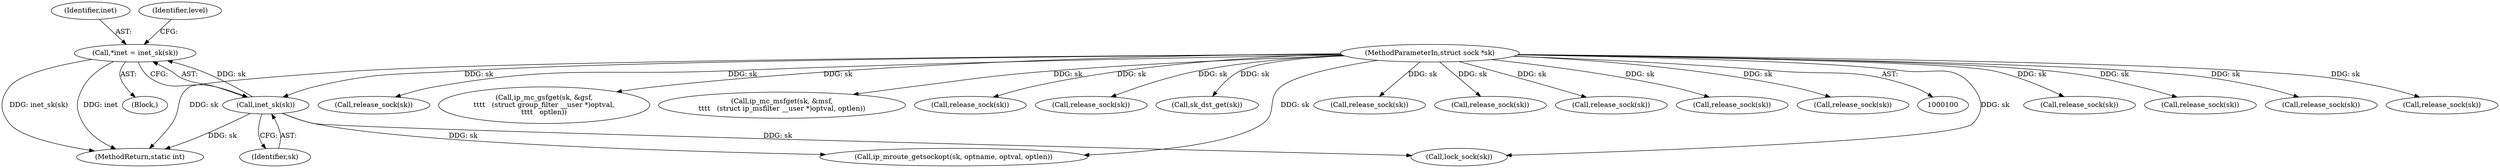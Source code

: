 digraph "0_linux_f6d8bd051c391c1c0458a30b2a7abcd939329259_25@pointer" {
"1000108" [label="(Call,*inet = inet_sk(sk))"];
"1000110" [label="(Call,inet_sk(sk))"];
"1000101" [label="(MethodParameterIn,struct sock *sk)"];
"1000436" [label="(Call,release_sock(sk))"];
"1000633" [label="(Call,release_sock(sk))"];
"1000478" [label="(Call,release_sock(sk))"];
"1000180" [label="(Call,release_sock(sk))"];
"1000628" [label="(Call,release_sock(sk))"];
"1000111" [label="(Identifier,sk)"];
"1000109" [label="(Identifier,inet)"];
"1000485" [label="(Call,ip_mc_gsfget(sk, &gsf,\n\t\t\t\t   (struct group_filter __user *)optval,\n\t\t\t\t   optlen))"];
"1000698" [label="(MethodReturn,static int)"];
"1000110" [label="(Call,inet_sk(sk))"];
"1000443" [label="(Call,ip_mc_msfget(sk, &msf,\n\t\t\t\t   (struct ip_msfilter __user *)optval, optlen))"];
"1000101" [label="(MethodParameterIn,struct sock *sk)"];
"1000465" [label="(Call,release_sock(sk))"];
"1000108" [label="(Call,*inet = inet_sk(sk))"];
"1000393" [label="(Call,release_sock(sk))"];
"1000341" [label="(Call,sk_dst_get(sk))"];
"1000125" [label="(Call,ip_mroute_getsockopt(sk, optname, optval, optlen))"];
"1000106" [label="(Block,)"];
"1000423" [label="(Call,release_sock(sk))"];
"1000451" [label="(Call,release_sock(sk))"];
"1000116" [label="(Identifier,level)"];
"1000493" [label="(Call,release_sock(sk))"];
"1000507" [label="(Call,release_sock(sk))"];
"1000356" [label="(Call,release_sock(sk))"];
"1000144" [label="(Call,lock_sock(sk))"];
"1000108" -> "1000106"  [label="AST: "];
"1000108" -> "1000110"  [label="CFG: "];
"1000109" -> "1000108"  [label="AST: "];
"1000110" -> "1000108"  [label="AST: "];
"1000116" -> "1000108"  [label="CFG: "];
"1000108" -> "1000698"  [label="DDG: inet_sk(sk)"];
"1000108" -> "1000698"  [label="DDG: inet"];
"1000110" -> "1000108"  [label="DDG: sk"];
"1000110" -> "1000111"  [label="CFG: "];
"1000111" -> "1000110"  [label="AST: "];
"1000110" -> "1000698"  [label="DDG: sk"];
"1000101" -> "1000110"  [label="DDG: sk"];
"1000110" -> "1000125"  [label="DDG: sk"];
"1000110" -> "1000144"  [label="DDG: sk"];
"1000101" -> "1000100"  [label="AST: "];
"1000101" -> "1000698"  [label="DDG: sk"];
"1000101" -> "1000125"  [label="DDG: sk"];
"1000101" -> "1000144"  [label="DDG: sk"];
"1000101" -> "1000180"  [label="DDG: sk"];
"1000101" -> "1000341"  [label="DDG: sk"];
"1000101" -> "1000356"  [label="DDG: sk"];
"1000101" -> "1000393"  [label="DDG: sk"];
"1000101" -> "1000423"  [label="DDG: sk"];
"1000101" -> "1000436"  [label="DDG: sk"];
"1000101" -> "1000443"  [label="DDG: sk"];
"1000101" -> "1000451"  [label="DDG: sk"];
"1000101" -> "1000465"  [label="DDG: sk"];
"1000101" -> "1000478"  [label="DDG: sk"];
"1000101" -> "1000485"  [label="DDG: sk"];
"1000101" -> "1000493"  [label="DDG: sk"];
"1000101" -> "1000507"  [label="DDG: sk"];
"1000101" -> "1000628"  [label="DDG: sk"];
"1000101" -> "1000633"  [label="DDG: sk"];
}
